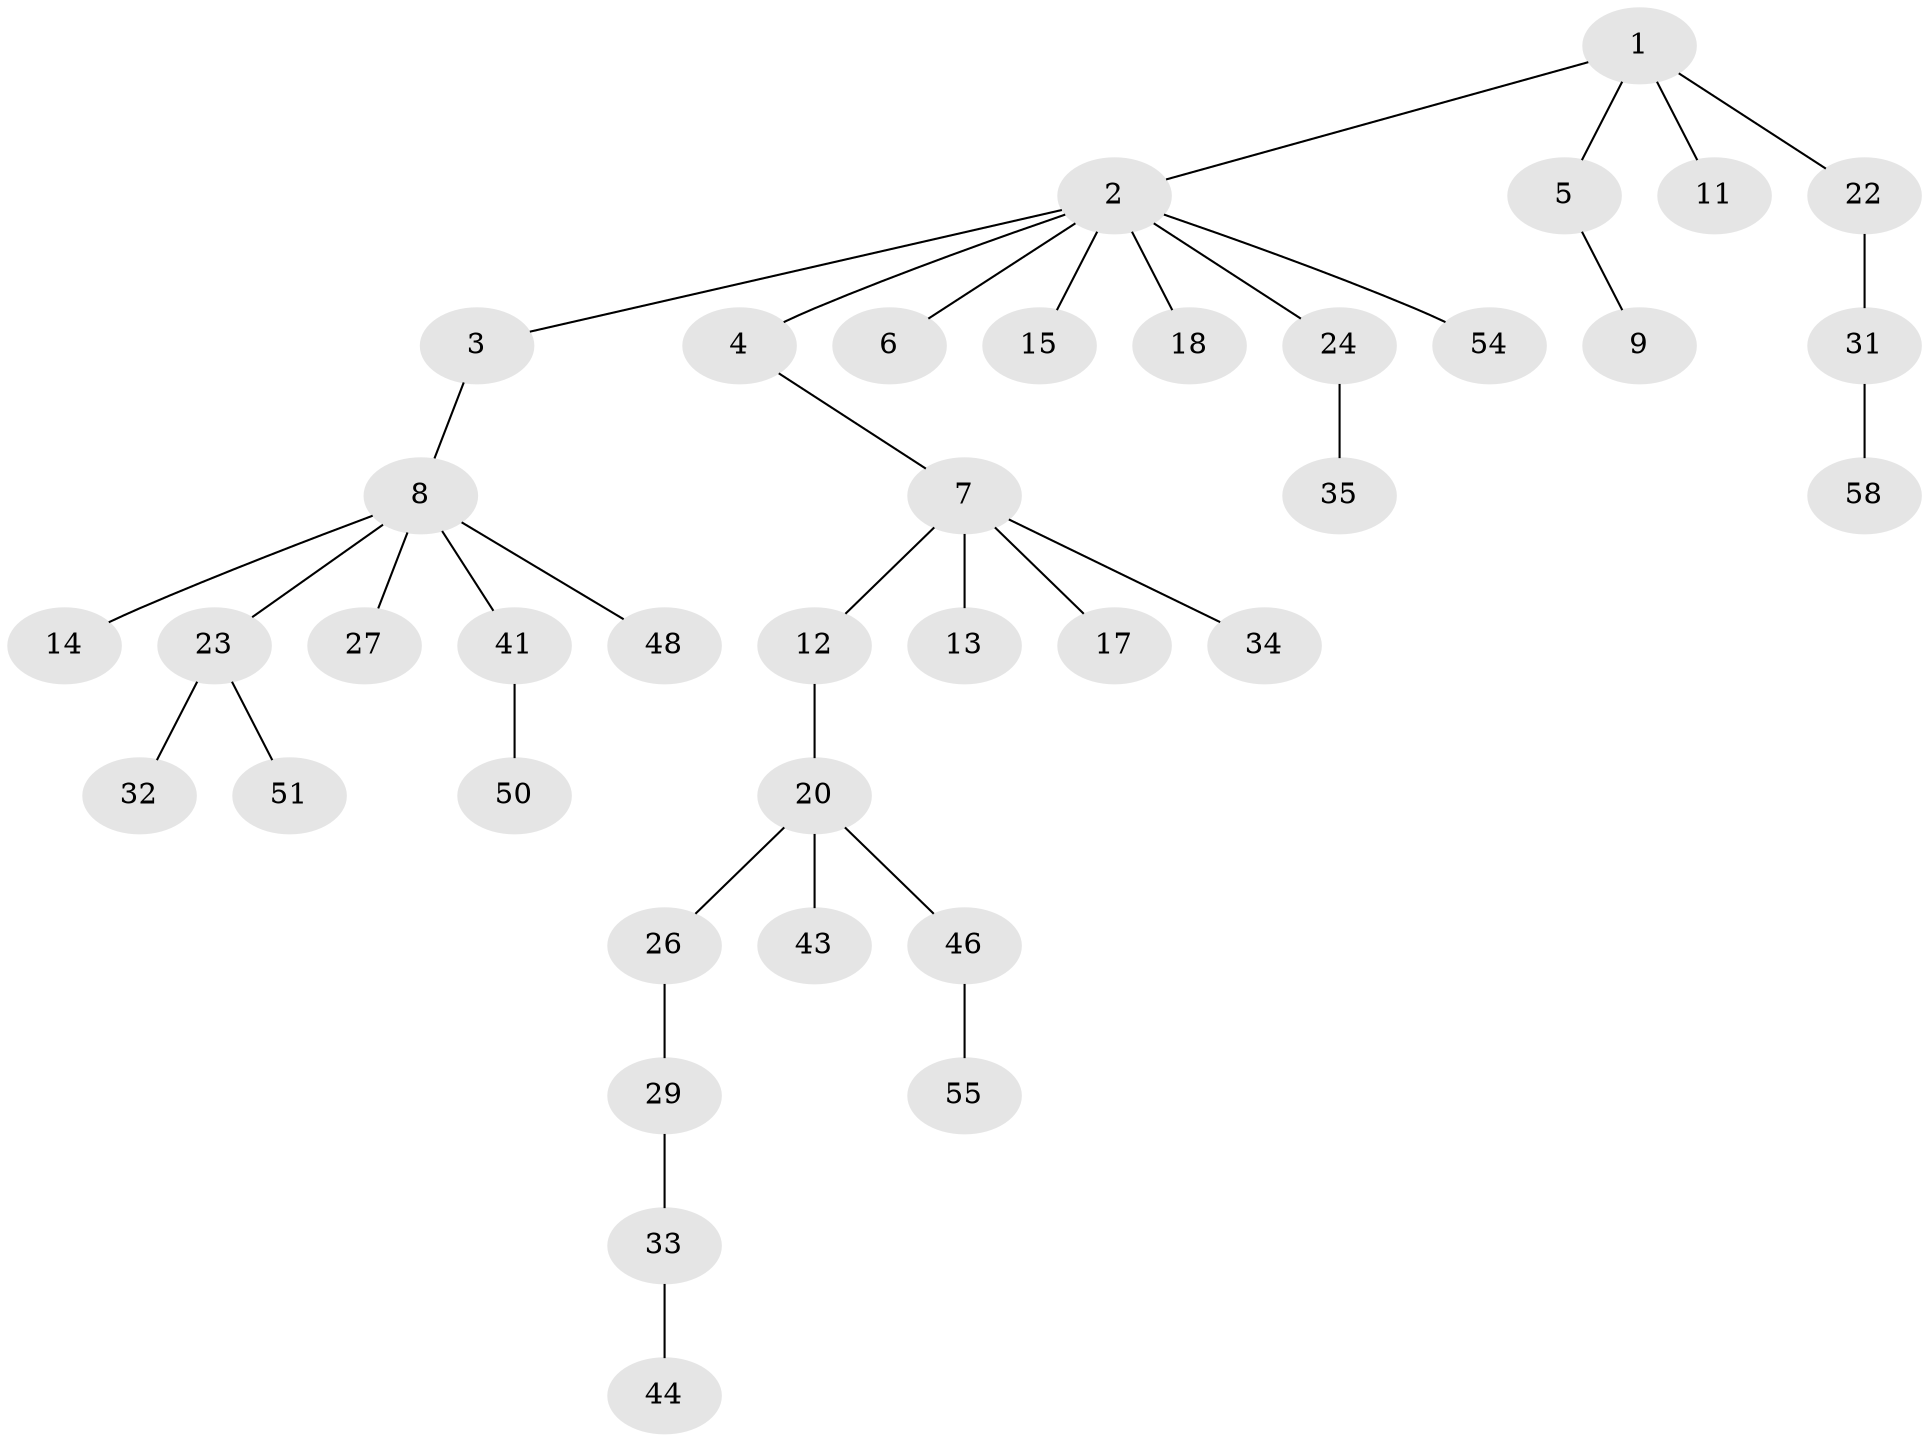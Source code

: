 // original degree distribution, {4: 0.031746031746031744, 9: 0.015873015873015872, 3: 0.19047619047619047, 2: 0.2857142857142857, 6: 0.015873015873015872, 1: 0.4603174603174603}
// Generated by graph-tools (version 1.1) at 2025/11/02/27/25 16:11:25]
// undirected, 38 vertices, 37 edges
graph export_dot {
graph [start="1"]
  node [color=gray90,style=filled];
  1;
  2 [super="+40"];
  3 [super="+36"];
  4;
  5 [super="+19"];
  6 [super="+21"];
  7 [super="+10"];
  8 [super="+28"];
  9;
  11 [super="+39"];
  12 [super="+16"];
  13 [super="+30"];
  14;
  15 [super="+25"];
  17 [super="+60"];
  18;
  20 [super="+37"];
  22 [super="+49"];
  23;
  24;
  26 [super="+57"];
  27;
  29 [super="+52"];
  31;
  32 [super="+45"];
  33 [super="+56"];
  34 [super="+63"];
  35 [super="+38"];
  41 [super="+42"];
  43;
  44 [super="+62"];
  46 [super="+47"];
  48;
  50;
  51 [super="+53"];
  54;
  55 [super="+61"];
  58 [super="+59"];
  1 -- 2;
  1 -- 5;
  1 -- 11;
  1 -- 22;
  2 -- 3;
  2 -- 4;
  2 -- 6;
  2 -- 15;
  2 -- 18;
  2 -- 24;
  2 -- 54;
  3 -- 8;
  4 -- 7;
  5 -- 9;
  7 -- 12;
  7 -- 17;
  7 -- 34;
  7 -- 13;
  8 -- 14;
  8 -- 23;
  8 -- 27;
  8 -- 41;
  8 -- 48;
  12 -- 20;
  20 -- 26;
  20 -- 43;
  20 -- 46;
  22 -- 31;
  23 -- 32;
  23 -- 51;
  24 -- 35;
  26 -- 29;
  29 -- 33;
  31 -- 58;
  33 -- 44;
  41 -- 50;
  46 -- 55;
}
